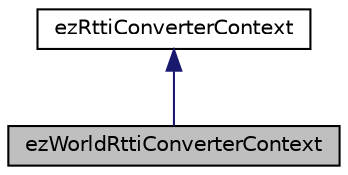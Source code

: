 digraph "ezWorldRttiConverterContext"
{
 // LATEX_PDF_SIZE
  edge [fontname="Helvetica",fontsize="10",labelfontname="Helvetica",labelfontsize="10"];
  node [fontname="Helvetica",fontsize="10",shape=record];
  Node1 [label="ezWorldRttiConverterContext",height=0.2,width=0.4,color="black", fillcolor="grey75", style="filled", fontcolor="black",tooltip="The world rtti converter context tracks created objects and is capable of also handling components / ..."];
  Node2 -> Node1 [dir="back",color="midnightblue",fontsize="10",style="solid",fontname="Helvetica"];
  Node2 [label="ezRttiConverterContext",height=0.2,width=0.4,color="black", fillcolor="white", style="filled",URL="$d5/db8/classez_rtti_converter_context.htm",tooltip=" "];
}
